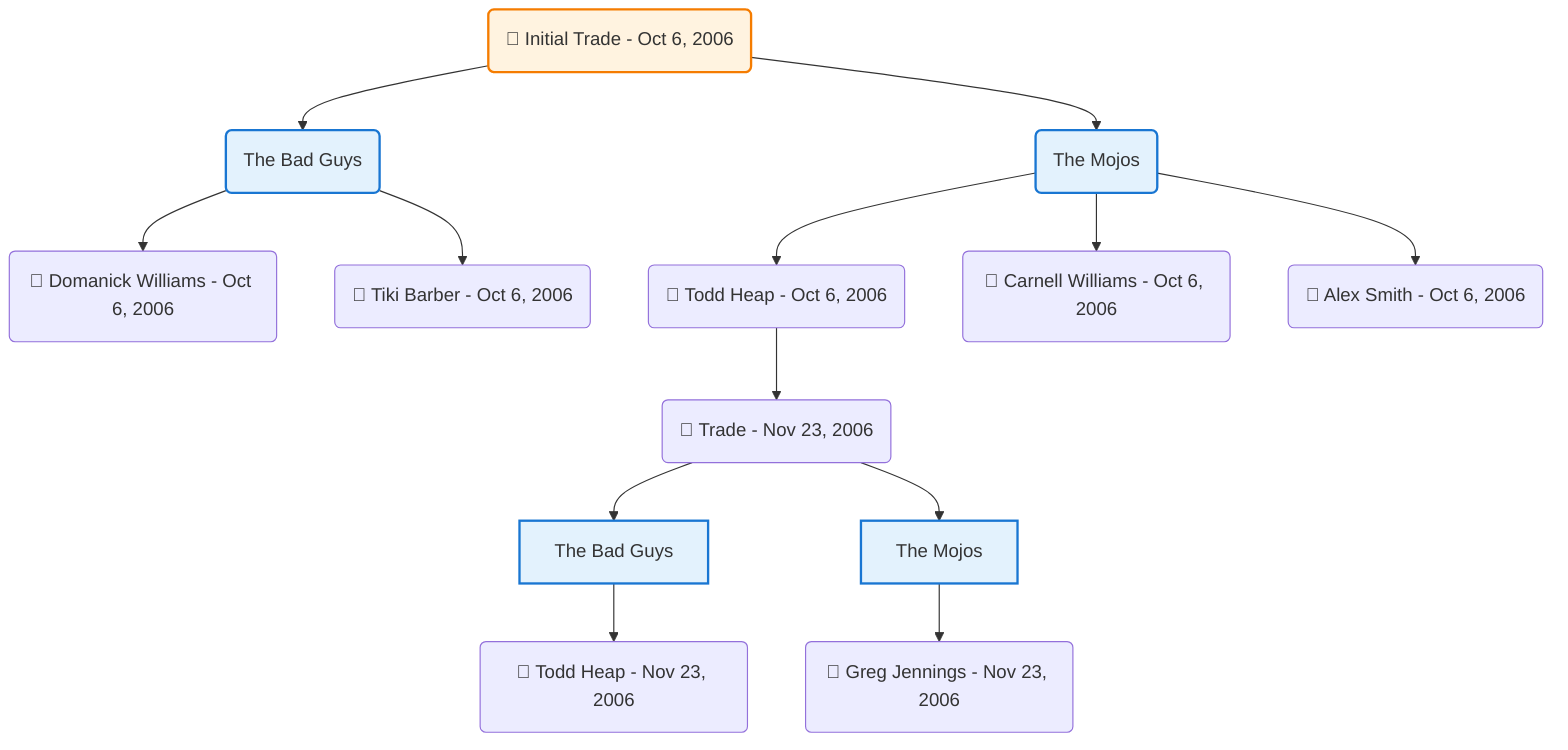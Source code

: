 flowchart TD

    TRADE_MAIN("🔄 Initial Trade - Oct 6, 2006")
    TEAM_1("The Bad Guys")
    TEAM_2("The Mojos")
    NODE_1ca513a3-4529-474d-bb11-75329be4fb57("🔄 Domanick Williams - Oct 6, 2006")
    NODE_33f474a2-05ff-42fa-9c12-a8e4886a1beb("🔄 Todd Heap - Oct 6, 2006")
    TRADE_b1259762-0dc2-4aee-875c-ec8fc2f157d6_3("🔄 Trade - Nov 23, 2006")
    TEAM_b2220d1a-ff75-4622-9757-09978901110f_4["The Bad Guys"]
    NODE_bfd07014-2cd3-4af7-a9c3-dbb78d75c36a("🔄 Todd Heap - Nov 23, 2006")
    TEAM_bbe2d0ad-54cf-4c22-be82-b2a5f262a157_5["The Mojos"]
    NODE_93f6e619-6b9a-4a3d-8c53-dd7dccabd943("🔄 Greg Jennings - Nov 23, 2006")
    NODE_2fb38eab-3f9b-4adf-9ca6-ad8d6f4a428f("🔄 Carnell Williams - Oct 6, 2006")
    NODE_16596f91-3ff7-4052-9a5d-c2706e97e8d2("🔄 Tiki Barber - Oct 6, 2006")
    NODE_684c2bfd-9996-4e0c-b7c8-fb86669287aa("🔄 Alex Smith - Oct 6, 2006")

    TRADE_MAIN --> TEAM_1
    TRADE_MAIN --> TEAM_2
    TEAM_1 --> NODE_1ca513a3-4529-474d-bb11-75329be4fb57
    TEAM_2 --> NODE_33f474a2-05ff-42fa-9c12-a8e4886a1beb
    NODE_33f474a2-05ff-42fa-9c12-a8e4886a1beb --> TRADE_b1259762-0dc2-4aee-875c-ec8fc2f157d6_3
    TRADE_b1259762-0dc2-4aee-875c-ec8fc2f157d6_3 --> TEAM_b2220d1a-ff75-4622-9757-09978901110f_4
    TEAM_b2220d1a-ff75-4622-9757-09978901110f_4 --> NODE_bfd07014-2cd3-4af7-a9c3-dbb78d75c36a
    TRADE_b1259762-0dc2-4aee-875c-ec8fc2f157d6_3 --> TEAM_bbe2d0ad-54cf-4c22-be82-b2a5f262a157_5
    TEAM_bbe2d0ad-54cf-4c22-be82-b2a5f262a157_5 --> NODE_93f6e619-6b9a-4a3d-8c53-dd7dccabd943
    TEAM_2 --> NODE_2fb38eab-3f9b-4adf-9ca6-ad8d6f4a428f
    TEAM_1 --> NODE_16596f91-3ff7-4052-9a5d-c2706e97e8d2
    TEAM_2 --> NODE_684c2bfd-9996-4e0c-b7c8-fb86669287aa

    %% Node styling
    classDef teamNode fill:#e3f2fd,stroke:#1976d2,stroke-width:2px
    classDef tradeNode fill:#fff3e0,stroke:#f57c00,stroke-width:2px
    classDef playerNode fill:#f3e5f5,stroke:#7b1fa2,stroke-width:1px
    classDef nonRootPlayerNode fill:#f5f5f5,stroke:#757575,stroke-width:1px
    classDef endNode fill:#ffebee,stroke:#c62828,stroke-width:2px
    classDef waiverNode fill:#e8f5e8,stroke:#388e3c,stroke-width:2px
    classDef championshipNode fill:#fff9c4,stroke:#f57f17,stroke-width:3px

    class TEAM_1,TEAM_2,TEAM_b2220d1a-ff75-4622-9757-09978901110f_4,TEAM_bbe2d0ad-54cf-4c22-be82-b2a5f262a157_5 teamNode
    class TRADE_MAIN tradeNode